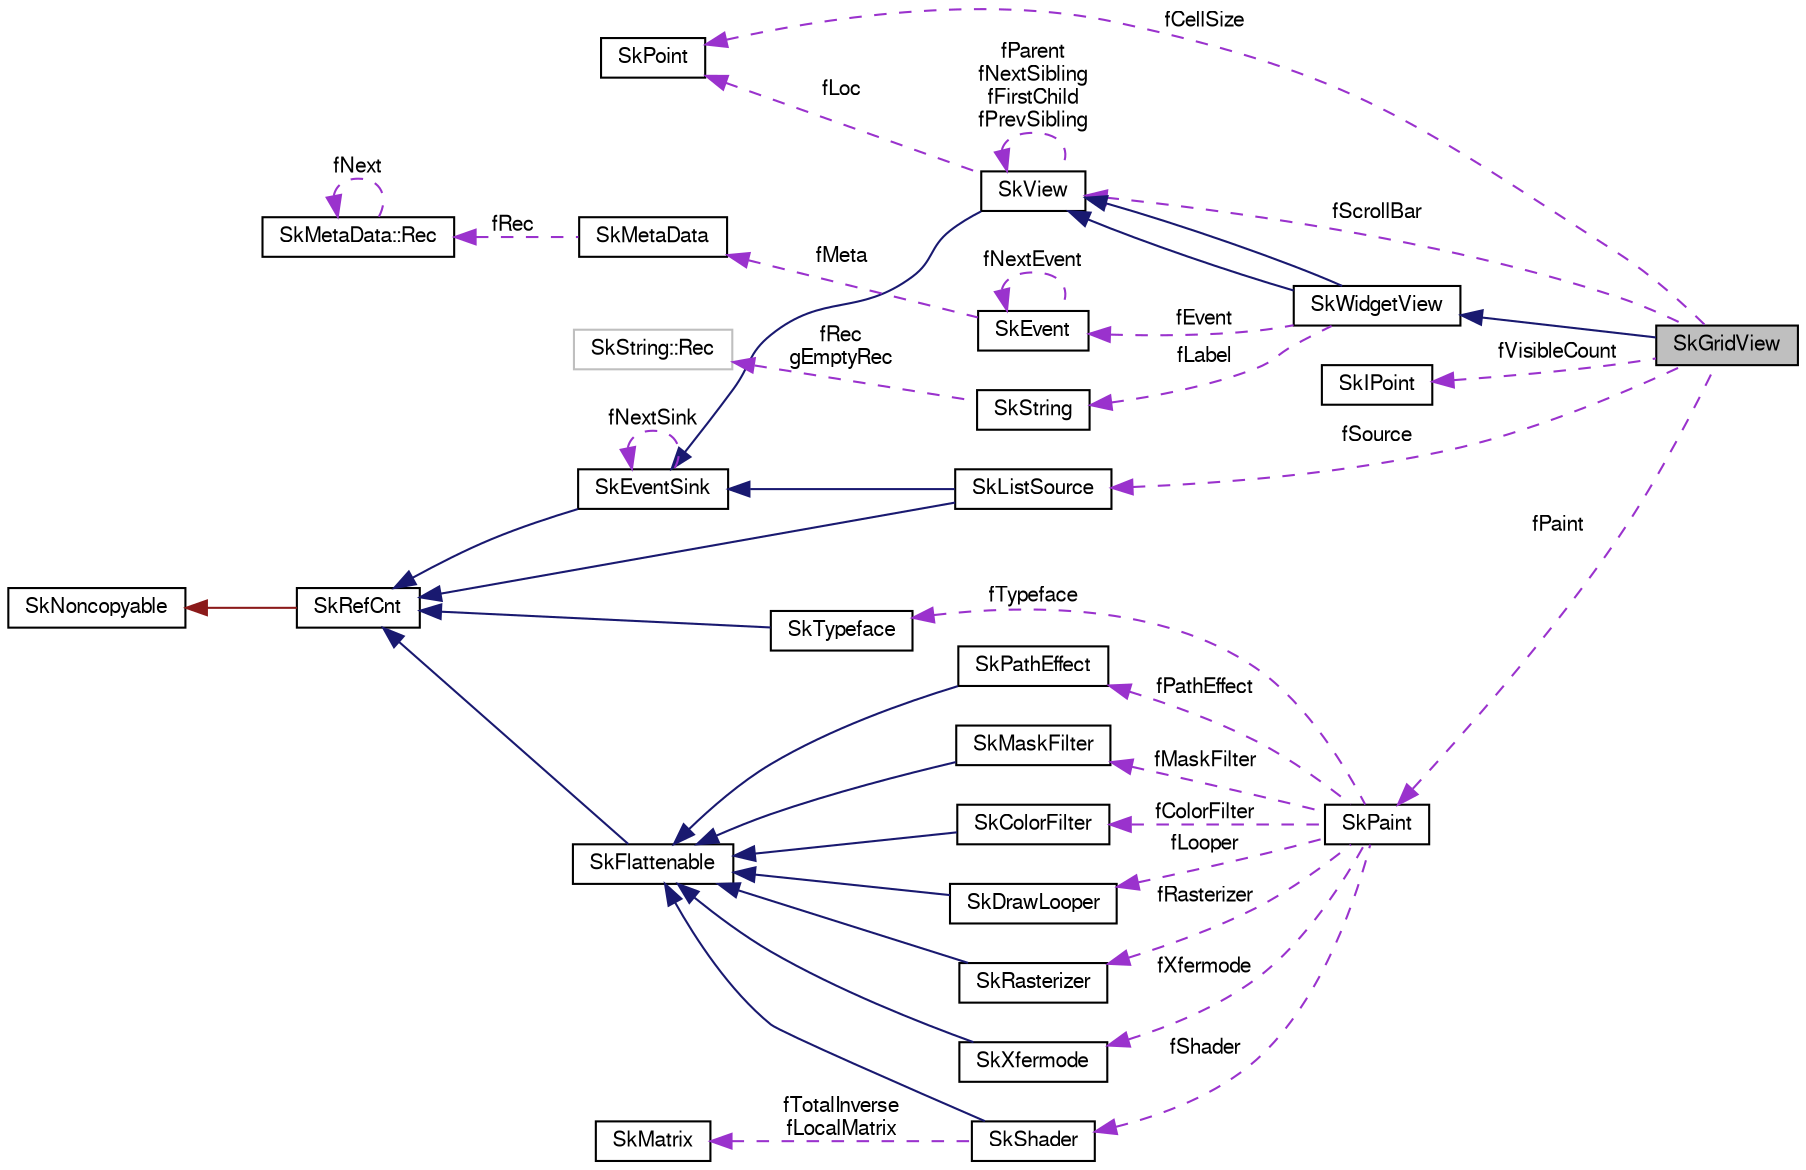 digraph G
{
  edge [fontname="FreeSans",fontsize="10",labelfontname="FreeSans",labelfontsize="10"];
  node [fontname="FreeSans",fontsize="10",shape=record];
  rankdir=LR;
  Node1 [label="SkGridView",height=0.2,width=0.4,color="black", fillcolor="grey75", style="filled" fontcolor="black"];
  Node2 -> Node1 [dir=back,color="midnightblue",fontsize="10",style="solid",fontname="FreeSans"];
  Node2 [label="SkWidgetView",height=0.2,width=0.4,color="black", fillcolor="white", style="filled",URL="$class_sk_widget_view.html"];
  Node3 -> Node2 [dir=back,color="midnightblue",fontsize="10",style="solid",fontname="FreeSans"];
  Node3 [label="SkView",height=0.2,width=0.4,color="black", fillcolor="white", style="filled",URL="$class_sk_view.html"];
  Node4 -> Node3 [dir=back,color="midnightblue",fontsize="10",style="solid",fontname="FreeSans"];
  Node4 [label="SkEventSink",height=0.2,width=0.4,color="black", fillcolor="white", style="filled",URL="$class_sk_event_sink.html"];
  Node5 -> Node4 [dir=back,color="midnightblue",fontsize="10",style="solid",fontname="FreeSans"];
  Node5 [label="SkRefCnt",height=0.2,width=0.4,color="black", fillcolor="white", style="filled",URL="$class_sk_ref_cnt.html"];
  Node6 -> Node5 [dir=back,color="firebrick4",fontsize="10",style="solid",fontname="FreeSans"];
  Node6 [label="SkNoncopyable",height=0.2,width=0.4,color="black", fillcolor="white", style="filled",URL="$class_sk_noncopyable.html"];
  Node4 -> Node4 [dir=back,color="darkorchid3",fontsize="10",style="dashed",label="fNextSink",fontname="FreeSans"];
  Node3 -> Node3 [dir=back,color="darkorchid3",fontsize="10",style="dashed",label="fParent\nfNextSibling\nfFirstChild\nfPrevSibling",fontname="FreeSans"];
  Node7 -> Node3 [dir=back,color="darkorchid3",fontsize="10",style="dashed",label="fLoc",fontname="FreeSans"];
  Node7 [label="SkPoint",height=0.2,width=0.4,color="black", fillcolor="white", style="filled",URL="$struct_sk_point.html"];
  Node3 -> Node2 [dir=back,color="midnightblue",fontsize="10",style="solid",fontname="FreeSans"];
  Node8 -> Node2 [dir=back,color="darkorchid3",fontsize="10",style="dashed",label="fEvent",fontname="FreeSans"];
  Node8 [label="SkEvent",height=0.2,width=0.4,color="black", fillcolor="white", style="filled",URL="$class_sk_event.html"];
  Node9 -> Node8 [dir=back,color="darkorchid3",fontsize="10",style="dashed",label="fMeta",fontname="FreeSans"];
  Node9 [label="SkMetaData",height=0.2,width=0.4,color="black", fillcolor="white", style="filled",URL="$class_sk_meta_data.html"];
  Node10 -> Node9 [dir=back,color="darkorchid3",fontsize="10",style="dashed",label="fRec",fontname="FreeSans"];
  Node10 [label="SkMetaData::Rec",height=0.2,width=0.4,color="black", fillcolor="white", style="filled",URL="$struct_sk_meta_data_1_1_rec.html"];
  Node10 -> Node10 [dir=back,color="darkorchid3",fontsize="10",style="dashed",label="fNext",fontname="FreeSans"];
  Node8 -> Node8 [dir=back,color="darkorchid3",fontsize="10",style="dashed",label="fNextEvent",fontname="FreeSans"];
  Node11 -> Node2 [dir=back,color="darkorchid3",fontsize="10",style="dashed",label="fLabel",fontname="FreeSans"];
  Node11 [label="SkString",height=0.2,width=0.4,color="black", fillcolor="white", style="filled",URL="$class_sk_string.html"];
  Node12 -> Node11 [dir=back,color="darkorchid3",fontsize="10",style="dashed",label="fRec\ngEmptyRec",fontname="FreeSans"];
  Node12 [label="SkString::Rec",height=0.2,width=0.4,color="grey75", fillcolor="white", style="filled"];
  Node13 -> Node1 [dir=back,color="darkorchid3",fontsize="10",style="dashed",label="fVisibleCount",fontname="FreeSans"];
  Node13 [label="SkIPoint",height=0.2,width=0.4,color="black", fillcolor="white", style="filled",URL="$struct_sk_i_point.html"];
  Node14 -> Node1 [dir=back,color="darkorchid3",fontsize="10",style="dashed",label="fSource",fontname="FreeSans"];
  Node14 [label="SkListSource",height=0.2,width=0.4,color="black", fillcolor="white", style="filled",URL="$class_sk_list_source.html"];
  Node5 -> Node14 [dir=back,color="midnightblue",fontsize="10",style="solid",fontname="FreeSans"];
  Node4 -> Node14 [dir=back,color="midnightblue",fontsize="10",style="solid",fontname="FreeSans"];
  Node3 -> Node1 [dir=back,color="darkorchid3",fontsize="10",style="dashed",label="fScrollBar",fontname="FreeSans"];
  Node15 -> Node1 [dir=back,color="darkorchid3",fontsize="10",style="dashed",label="fPaint",fontname="FreeSans"];
  Node15 [label="SkPaint",height=0.2,width=0.4,color="black", fillcolor="white", style="filled",URL="$class_sk_paint.html"];
  Node16 -> Node15 [dir=back,color="darkorchid3",fontsize="10",style="dashed",label="fPathEffect",fontname="FreeSans"];
  Node16 [label="SkPathEffect",height=0.2,width=0.4,color="black", fillcolor="white", style="filled",URL="$class_sk_path_effect.html"];
  Node17 -> Node16 [dir=back,color="midnightblue",fontsize="10",style="solid",fontname="FreeSans"];
  Node17 [label="SkFlattenable",height=0.2,width=0.4,color="black", fillcolor="white", style="filled",URL="$class_sk_flattenable.html"];
  Node5 -> Node17 [dir=back,color="midnightblue",fontsize="10",style="solid",fontname="FreeSans"];
  Node18 -> Node15 [dir=back,color="darkorchid3",fontsize="10",style="dashed",label="fMaskFilter",fontname="FreeSans"];
  Node18 [label="SkMaskFilter",height=0.2,width=0.4,color="black", fillcolor="white", style="filled",URL="$class_sk_mask_filter.html"];
  Node17 -> Node18 [dir=back,color="midnightblue",fontsize="10",style="solid",fontname="FreeSans"];
  Node19 -> Node15 [dir=back,color="darkorchid3",fontsize="10",style="dashed",label="fColorFilter",fontname="FreeSans"];
  Node19 [label="SkColorFilter",height=0.2,width=0.4,color="black", fillcolor="white", style="filled",URL="$class_sk_color_filter.html"];
  Node17 -> Node19 [dir=back,color="midnightblue",fontsize="10",style="solid",fontname="FreeSans"];
  Node20 -> Node15 [dir=back,color="darkorchid3",fontsize="10",style="dashed",label="fShader",fontname="FreeSans"];
  Node20 [label="SkShader",height=0.2,width=0.4,color="black", fillcolor="white", style="filled",URL="$class_sk_shader.html"];
  Node17 -> Node20 [dir=back,color="midnightblue",fontsize="10",style="solid",fontname="FreeSans"];
  Node21 -> Node20 [dir=back,color="darkorchid3",fontsize="10",style="dashed",label="fTotalInverse\nfLocalMatrix",fontname="FreeSans"];
  Node21 [label="SkMatrix",height=0.2,width=0.4,color="black", fillcolor="white", style="filled",URL="$class_sk_matrix.html"];
  Node22 -> Node15 [dir=back,color="darkorchid3",fontsize="10",style="dashed",label="fTypeface",fontname="FreeSans"];
  Node22 [label="SkTypeface",height=0.2,width=0.4,color="black", fillcolor="white", style="filled",URL="$class_sk_typeface.html"];
  Node5 -> Node22 [dir=back,color="midnightblue",fontsize="10",style="solid",fontname="FreeSans"];
  Node23 -> Node15 [dir=back,color="darkorchid3",fontsize="10",style="dashed",label="fXfermode",fontname="FreeSans"];
  Node23 [label="SkXfermode",height=0.2,width=0.4,color="black", fillcolor="white", style="filled",URL="$class_sk_xfermode.html"];
  Node17 -> Node23 [dir=back,color="midnightblue",fontsize="10",style="solid",fontname="FreeSans"];
  Node24 -> Node15 [dir=back,color="darkorchid3",fontsize="10",style="dashed",label="fLooper",fontname="FreeSans"];
  Node24 [label="SkDrawLooper",height=0.2,width=0.4,color="black", fillcolor="white", style="filled",URL="$class_sk_draw_looper.html"];
  Node17 -> Node24 [dir=back,color="midnightblue",fontsize="10",style="solid",fontname="FreeSans"];
  Node25 -> Node15 [dir=back,color="darkorchid3",fontsize="10",style="dashed",label="fRasterizer",fontname="FreeSans"];
  Node25 [label="SkRasterizer",height=0.2,width=0.4,color="black", fillcolor="white", style="filled",URL="$class_sk_rasterizer.html"];
  Node17 -> Node25 [dir=back,color="midnightblue",fontsize="10",style="solid",fontname="FreeSans"];
  Node7 -> Node1 [dir=back,color="darkorchid3",fontsize="10",style="dashed",label="fCellSize",fontname="FreeSans"];
}
